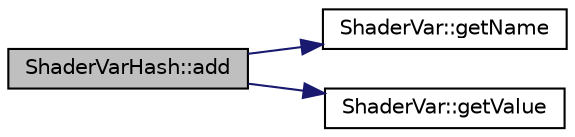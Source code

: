 digraph "ShaderVarHash::add"
{
  edge [fontname="Helvetica",fontsize="10",labelfontname="Helvetica",labelfontsize="10"];
  node [fontname="Helvetica",fontsize="10",shape=record];
  rankdir="LR";
  Node1 [label="ShaderVarHash::add",height=0.2,width=0.4,color="black", fillcolor="grey75", style="filled" fontcolor="black"];
  Node1 -> Node2 [color="midnightblue",fontsize="10",style="solid",fontname="Helvetica"];
  Node2 [label="ShaderVar::getName",height=0.2,width=0.4,color="black", fillcolor="white", style="filled",URL="$class_shader_var.html#a4eb03f3fd1487ad1e789fe06388f6596",tooltip="Returns the name of this ShaderVar as found in the GLSL code. "];
  Node1 -> Node3 [color="midnightblue",fontsize="10",style="solid",fontname="Helvetica"];
  Node3 [label="ShaderVar::getValue",height=0.2,width=0.4,color="black", fillcolor="white", style="filled",URL="$class_shader_var.html#ae04158a9a72dbdddc61575a1a2463df5",tooltip="Returns the value of this ShaderVar as a void*. "];
}

